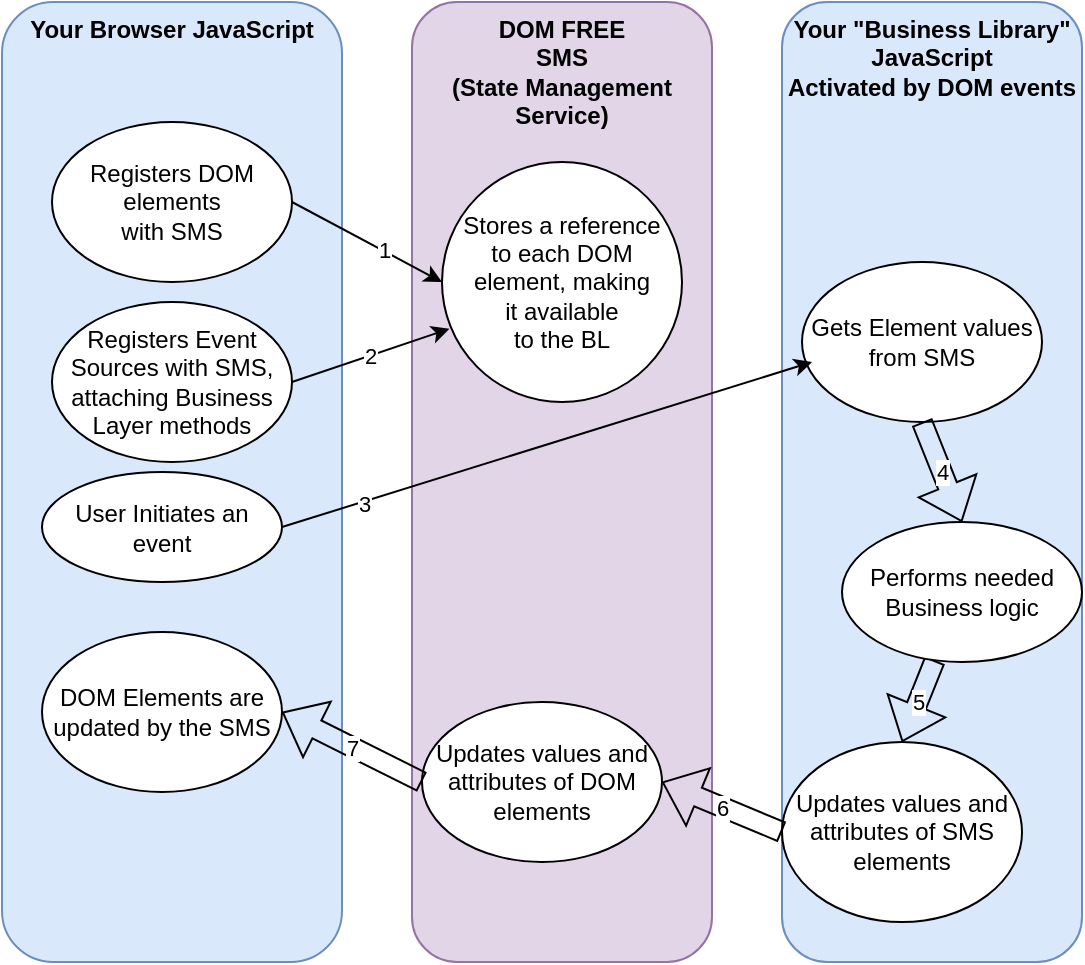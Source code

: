 <mxfile version="20.7.4" type="github" pages="2"><diagram id="r4Rfx2sB27aUpCLin4zI" name="Page-1"><mxGraphModel dx="720" dy="541" grid="0" gridSize="10" guides="1" tooltips="1" connect="1" arrows="1" fold="1" page="1" pageScale="1" pageWidth="850" pageHeight="1100" math="0" shadow="0"><root><mxCell id="0"/><mxCell id="1" parent="0"/><mxCell id="91GSV8DJHnnXLhYhKvte-1" value="Your Browser JavaScript" style="rounded=1;whiteSpace=wrap;html=1;verticalAlign=top;fillColor=#dae8fc;strokeColor=#6c8ebf;fontStyle=1" vertex="1" parent="1"><mxGeometry x="70" y="80" width="170" height="480" as="geometry"/></mxCell><mxCell id="91GSV8DJHnnXLhYhKvte-2" value="DOM FREE&lt;br&gt;SMS&lt;br&gt;(State Management Service)" style="rounded=1;whiteSpace=wrap;html=1;verticalAlign=top;labelBackgroundColor=none;fillColor=#e1d5e7;strokeColor=#9673a6;fontStyle=1" vertex="1" parent="1"><mxGeometry x="275" y="80" width="150" height="480" as="geometry"/></mxCell><mxCell id="91GSV8DJHnnXLhYhKvte-3" value="Your &quot;Business Library&quot; JavaScript&lt;br&gt;Activated by DOM events" style="rounded=1;whiteSpace=wrap;html=1;verticalAlign=top;fillColor=#dae8fc;strokeColor=#6c8ebf;fontStyle=1" vertex="1" parent="1"><mxGeometry x="460" y="80" width="150" height="480" as="geometry"/></mxCell><mxCell id="91GSV8DJHnnXLhYhKvte-5" value="Registers DOM elements&lt;br&gt;with SMS" style="ellipse;whiteSpace=wrap;html=1;" vertex="1" parent="1"><mxGeometry x="95" y="140" width="120" height="80" as="geometry"/></mxCell><mxCell id="91GSV8DJHnnXLhYhKvte-6" value="Registers Event Sources with SMS, attaching Business Layer methods" style="ellipse;whiteSpace=wrap;html=1;" vertex="1" parent="1"><mxGeometry x="95" y="230" width="120" height="80" as="geometry"/></mxCell><mxCell id="91GSV8DJHnnXLhYhKvte-7" value="Gets Element values from SMS" style="ellipse;whiteSpace=wrap;html=1;" vertex="1" parent="1"><mxGeometry x="470" y="210" width="120" height="80" as="geometry"/></mxCell><mxCell id="91GSV8DJHnnXLhYhKvte-10" value="Updates values and attributes of SMS elements" style="ellipse;whiteSpace=wrap;html=1;" vertex="1" parent="1"><mxGeometry x="460" y="450" width="120" height="90" as="geometry"/></mxCell><mxCell id="91GSV8DJHnnXLhYhKvte-11" value="Updates values and attributes of DOM elements" style="ellipse;whiteSpace=wrap;html=1;" vertex="1" parent="1"><mxGeometry x="280" y="430" width="120" height="80" as="geometry"/></mxCell><mxCell id="91GSV8DJHnnXLhYhKvte-12" value="Stores a reference&lt;br&gt;to each DOM element, making&lt;br&gt;it available &lt;br&gt;to the BL" style="ellipse;whiteSpace=wrap;html=1;" vertex="1" parent="1"><mxGeometry x="290" y="160" width="120" height="120" as="geometry"/></mxCell><mxCell id="91GSV8DJHnnXLhYhKvte-17" value="" style="endArrow=classic;html=1;rounded=0;exitX=1;exitY=0.5;exitDx=0;exitDy=0;entryX=0;entryY=0.5;entryDx=0;entryDy=0;" edge="1" parent="1" source="91GSV8DJHnnXLhYhKvte-5" target="91GSV8DJHnnXLhYhKvte-12"><mxGeometry width="50" height="50" relative="1" as="geometry"><mxPoint x="290" y="200" as="sourcePoint"/><mxPoint x="340" y="150" as="targetPoint"/></mxGeometry></mxCell><mxCell id="91GSV8DJHnnXLhYhKvte-18" value="1" style="edgeLabel;html=1;align=center;verticalAlign=middle;resizable=0;points=[];" vertex="1" connectable="0" parent="91GSV8DJHnnXLhYhKvte-17"><mxGeometry x="0.216" y="1" relative="1" as="geometry"><mxPoint as="offset"/></mxGeometry></mxCell><mxCell id="91GSV8DJHnnXLhYhKvte-19" value="User Initiates an event" style="ellipse;whiteSpace=wrap;html=1;" vertex="1" parent="1"><mxGeometry x="90" y="315" width="120" height="55" as="geometry"/></mxCell><mxCell id="91GSV8DJHnnXLhYhKvte-20" value="" style="endArrow=classic;html=1;rounded=0;exitX=1;exitY=0.5;exitDx=0;exitDy=0;entryX=0.042;entryY=0.625;entryDx=0;entryDy=0;entryPerimeter=0;" edge="1" parent="1" source="91GSV8DJHnnXLhYhKvte-19" target="91GSV8DJHnnXLhYhKvte-7"><mxGeometry width="50" height="50" relative="1" as="geometry"><mxPoint x="290" y="220" as="sourcePoint"/><mxPoint x="340" y="170" as="targetPoint"/></mxGeometry></mxCell><mxCell id="91GSV8DJHnnXLhYhKvte-21" value="3" style="edgeLabel;html=1;align=center;verticalAlign=middle;resizable=0;points=[];" vertex="1" connectable="0" parent="91GSV8DJHnnXLhYhKvte-20"><mxGeometry x="-0.692" y="-1" relative="1" as="geometry"><mxPoint as="offset"/></mxGeometry></mxCell><mxCell id="91GSV8DJHnnXLhYhKvte-22" value="2" style="endArrow=classic;html=1;rounded=0;exitX=1;exitY=0.5;exitDx=0;exitDy=0;entryX=0.031;entryY=0.695;entryDx=0;entryDy=0;entryPerimeter=0;" edge="1" parent="1" source="91GSV8DJHnnXLhYhKvte-6" target="91GSV8DJHnnXLhYhKvte-12"><mxGeometry width="50" height="50" relative="1" as="geometry"><mxPoint x="290" y="220" as="sourcePoint"/><mxPoint x="340" y="170" as="targetPoint"/></mxGeometry></mxCell><mxCell id="91GSV8DJHnnXLhYhKvte-26" value="4" style="shape=flexArrow;endArrow=classic;html=1;rounded=0;entryX=0.5;entryY=0;entryDx=0;entryDy=0;exitX=0.5;exitY=1;exitDx=0;exitDy=0;" edge="1" parent="1" source="91GSV8DJHnnXLhYhKvte-7" target="91GSV8DJHnnXLhYhKvte-8"><mxGeometry width="50" height="50" relative="1" as="geometry"><mxPoint x="530" y="220" as="sourcePoint"/><mxPoint x="540" y="160" as="targetPoint"/></mxGeometry></mxCell><mxCell id="91GSV8DJHnnXLhYhKvte-27" value="5" style="shape=flexArrow;endArrow=classic;html=1;rounded=0;entryX=0.5;entryY=0;entryDx=0;entryDy=0;startArrow=none;" edge="1" parent="1" source="91GSV8DJHnnXLhYhKvte-8" target="91GSV8DJHnnXLhYhKvte-10"><mxGeometry width="50" height="50" relative="1" as="geometry"><mxPoint x="550" y="380" as="sourcePoint"/><mxPoint x="545" y="290" as="targetPoint"/></mxGeometry></mxCell><mxCell id="91GSV8DJHnnXLhYhKvte-28" value="6" style="shape=flexArrow;endArrow=classic;html=1;rounded=0;entryX=1;entryY=0.5;entryDx=0;entryDy=0;exitX=0;exitY=0.5;exitDx=0;exitDy=0;" edge="1" parent="1" source="91GSV8DJHnnXLhYhKvte-10" target="91GSV8DJHnnXLhYhKvte-11"><mxGeometry width="50" height="50" relative="1" as="geometry"><mxPoint x="480" y="410" as="sourcePoint"/><mxPoint x="340" y="270" as="targetPoint"/></mxGeometry></mxCell><mxCell id="91GSV8DJHnnXLhYhKvte-29" value="DOM Elements are updated by the SMS" style="ellipse;whiteSpace=wrap;html=1;" vertex="1" parent="1"><mxGeometry x="90" y="395" width="120" height="80" as="geometry"/></mxCell><mxCell id="91GSV8DJHnnXLhYhKvte-30" value="7" style="shape=flexArrow;endArrow=classic;html=1;rounded=0;entryX=1;entryY=0.5;entryDx=0;entryDy=0;exitX=0;exitY=0.5;exitDx=0;exitDy=0;" edge="1" parent="1" source="91GSV8DJHnnXLhYhKvte-11" target="91GSV8DJHnnXLhYhKvte-29"><mxGeometry width="50" height="50" relative="1" as="geometry"><mxPoint x="300" y="420" as="sourcePoint"/><mxPoint x="340" y="270" as="targetPoint"/></mxGeometry></mxCell><mxCell id="91GSV8DJHnnXLhYhKvte-8" value="Performs needed Business logic" style="ellipse;whiteSpace=wrap;html=1;" vertex="1" parent="1"><mxGeometry x="490" y="340" width="120" height="70" as="geometry"/></mxCell></root></mxGraphModel></diagram><diagram id="Fj0gC8J1KN0bOuCOXyPA" name="Page-2"><mxGraphModel dx="720" dy="541" grid="0" gridSize="10" guides="1" tooltips="1" connect="1" arrows="1" fold="1" page="1" pageScale="1" pageWidth="850" pageHeight="1100" math="0" shadow="0"><root><mxCell id="0"/><mxCell id="1" parent="0"/><mxCell id="nZ4Aj3BsojnIf6UZw6rM-1" value="Your Unit Test" style="rounded=1;whiteSpace=wrap;html=1;verticalAlign=top;fillColor=#dae8fc;strokeColor=#6c8ebf;fontStyle=1" vertex="1" parent="1"><mxGeometry x="70" y="80" width="170" height="480" as="geometry"/></mxCell><mxCell id="nZ4Aj3BsojnIf6UZw6rM-2" value="DOM FREE&lt;br&gt;SMS&lt;br&gt;(State Management Service)" style="rounded=1;whiteSpace=wrap;html=1;verticalAlign=top;labelBackgroundColor=none;fillColor=#e1d5e7;strokeColor=#9673a6;fontStyle=1" vertex="1" parent="1"><mxGeometry x="275" y="80" width="150" height="480" as="geometry"/></mxCell><mxCell id="nZ4Aj3BsojnIf6UZw6rM-3" value="Your &quot;Business Library&quot; JavaScript&lt;br&gt;Activated by DOM events" style="rounded=1;whiteSpace=wrap;html=1;verticalAlign=top;fillColor=#dae8fc;strokeColor=#6c8ebf;fontStyle=1" vertex="1" parent="1"><mxGeometry x="460" y="80" width="150" height="480" as="geometry"/></mxCell><mxCell id="nZ4Aj3BsojnIf6UZw6rM-4" value="Registers Mock&lt;br&gt;DOM elements&lt;br&gt;with SMS" style="ellipse;whiteSpace=wrap;html=1;" vertex="1" parent="1"><mxGeometry x="95" y="140" width="120" height="80" as="geometry"/></mxCell><mxCell id="nZ4Aj3BsojnIf6UZw6rM-5" value="Registers Event Sources with SMS, attaching Business Layer methods" style="ellipse;whiteSpace=wrap;html=1;" vertex="1" parent="1"><mxGeometry x="95" y="230" width="120" height="80" as="geometry"/></mxCell><mxCell id="nZ4Aj3BsojnIf6UZw6rM-6" value="Gets Element values from SMS" style="ellipse;whiteSpace=wrap;html=1;" vertex="1" parent="1"><mxGeometry x="470" y="210" width="120" height="80" as="geometry"/></mxCell><mxCell id="nZ4Aj3BsojnIf6UZw6rM-7" value="Updates values and attributes of SMS elements" style="ellipse;whiteSpace=wrap;html=1;" vertex="1" parent="1"><mxGeometry x="460" y="450" width="120" height="90" as="geometry"/></mxCell><mxCell id="nZ4Aj3BsojnIf6UZw6rM-8" value="Updates values and attributes of DOM elements" style="ellipse;whiteSpace=wrap;html=1;" vertex="1" parent="1"><mxGeometry x="280" y="430" width="120" height="80" as="geometry"/></mxCell><mxCell id="nZ4Aj3BsojnIf6UZw6rM-9" value="Stores a reference&lt;br&gt;to each DOM element, making&lt;br&gt;it available &lt;br&gt;to the BL" style="ellipse;whiteSpace=wrap;html=1;" vertex="1" parent="1"><mxGeometry x="290" y="160" width="120" height="120" as="geometry"/></mxCell><mxCell id="nZ4Aj3BsojnIf6UZw6rM-10" value="" style="endArrow=classic;html=1;rounded=0;exitX=1;exitY=0.5;exitDx=0;exitDy=0;entryX=0;entryY=0.5;entryDx=0;entryDy=0;" edge="1" parent="1" source="nZ4Aj3BsojnIf6UZw6rM-4" target="nZ4Aj3BsojnIf6UZw6rM-9"><mxGeometry width="50" height="50" relative="1" as="geometry"><mxPoint x="290" y="200" as="sourcePoint"/><mxPoint x="340" y="150" as="targetPoint"/></mxGeometry></mxCell><mxCell id="nZ4Aj3BsojnIf6UZw6rM-11" value="1" style="edgeLabel;html=1;align=center;verticalAlign=middle;resizable=0;points=[];" vertex="1" connectable="0" parent="nZ4Aj3BsojnIf6UZw6rM-10"><mxGeometry x="0.216" y="1" relative="1" as="geometry"><mxPoint as="offset"/></mxGeometry></mxCell><mxCell id="nZ4Aj3BsojnIf6UZw6rM-12" value="Unit Test calls &quot;FireEvent&quot; SMS method" style="ellipse;whiteSpace=wrap;html=1;" vertex="1" parent="1"><mxGeometry x="90" y="315" width="120" height="55" as="geometry"/></mxCell><mxCell id="nZ4Aj3BsojnIf6UZw6rM-13" value="" style="endArrow=classic;html=1;rounded=0;exitX=1;exitY=0.5;exitDx=0;exitDy=0;entryX=0.042;entryY=0.625;entryDx=0;entryDy=0;entryPerimeter=0;" edge="1" parent="1" source="nZ4Aj3BsojnIf6UZw6rM-12" target="nZ4Aj3BsojnIf6UZw6rM-6"><mxGeometry width="50" height="50" relative="1" as="geometry"><mxPoint x="290" y="220" as="sourcePoint"/><mxPoint x="340" y="170" as="targetPoint"/></mxGeometry></mxCell><mxCell id="nZ4Aj3BsojnIf6UZw6rM-14" value="3" style="edgeLabel;html=1;align=center;verticalAlign=middle;resizable=0;points=[];" vertex="1" connectable="0" parent="nZ4Aj3BsojnIf6UZw6rM-13"><mxGeometry x="-0.692" y="-1" relative="1" as="geometry"><mxPoint as="offset"/></mxGeometry></mxCell><mxCell id="nZ4Aj3BsojnIf6UZw6rM-15" value="2" style="endArrow=classic;html=1;rounded=0;exitX=1;exitY=0.5;exitDx=0;exitDy=0;entryX=0.031;entryY=0.695;entryDx=0;entryDy=0;entryPerimeter=0;" edge="1" parent="1" source="nZ4Aj3BsojnIf6UZw6rM-5" target="nZ4Aj3BsojnIf6UZw6rM-9"><mxGeometry width="50" height="50" relative="1" as="geometry"><mxPoint x="290" y="220" as="sourcePoint"/><mxPoint x="340" y="170" as="targetPoint"/></mxGeometry></mxCell><mxCell id="nZ4Aj3BsojnIf6UZw6rM-16" value="4" style="shape=flexArrow;endArrow=classic;html=1;rounded=0;entryX=0.5;entryY=0;entryDx=0;entryDy=0;exitX=0.5;exitY=1;exitDx=0;exitDy=0;" edge="1" parent="1" source="nZ4Aj3BsojnIf6UZw6rM-6" target="nZ4Aj3BsojnIf6UZw6rM-21"><mxGeometry width="50" height="50" relative="1" as="geometry"><mxPoint x="530" y="220" as="sourcePoint"/><mxPoint x="540" y="160" as="targetPoint"/></mxGeometry></mxCell><mxCell id="nZ4Aj3BsojnIf6UZw6rM-17" value="5" style="shape=flexArrow;endArrow=classic;html=1;rounded=0;entryX=0.5;entryY=0;entryDx=0;entryDy=0;startArrow=none;" edge="1" parent="1" source="nZ4Aj3BsojnIf6UZw6rM-21" target="nZ4Aj3BsojnIf6UZw6rM-7"><mxGeometry width="50" height="50" relative="1" as="geometry"><mxPoint x="550" y="380" as="sourcePoint"/><mxPoint x="545" y="290" as="targetPoint"/></mxGeometry></mxCell><mxCell id="nZ4Aj3BsojnIf6UZw6rM-18" value="6" style="shape=flexArrow;endArrow=classic;html=1;rounded=0;entryX=1;entryY=0.5;entryDx=0;entryDy=0;exitX=0;exitY=0.5;exitDx=0;exitDy=0;" edge="1" parent="1" source="nZ4Aj3BsojnIf6UZw6rM-7" target="nZ4Aj3BsojnIf6UZw6rM-8"><mxGeometry width="50" height="50" relative="1" as="geometry"><mxPoint x="480" y="410" as="sourcePoint"/><mxPoint x="340" y="270" as="targetPoint"/></mxGeometry></mxCell><mxCell id="nZ4Aj3BsojnIf6UZw6rM-19" value="Unit Test&lt;br&gt;Verifies that correct values and attributes are found in SMS" style="ellipse;whiteSpace=wrap;html=1;" vertex="1" parent="1"><mxGeometry x="90" y="395" width="120" height="115" as="geometry"/></mxCell><mxCell id="nZ4Aj3BsojnIf6UZw6rM-20" value="7" style="shape=flexArrow;endArrow=classic;html=1;rounded=0;entryX=1;entryY=0.5;entryDx=0;entryDy=0;exitX=0;exitY=0.5;exitDx=0;exitDy=0;" edge="1" parent="1" source="nZ4Aj3BsojnIf6UZw6rM-8" target="nZ4Aj3BsojnIf6UZw6rM-19"><mxGeometry width="50" height="50" relative="1" as="geometry"><mxPoint x="300" y="420" as="sourcePoint"/><mxPoint x="340" y="270" as="targetPoint"/></mxGeometry></mxCell><mxCell id="nZ4Aj3BsojnIf6UZw6rM-21" value="Performs needed Business logic" style="ellipse;whiteSpace=wrap;html=1;" vertex="1" parent="1"><mxGeometry x="490" y="340" width="120" height="70" as="geometry"/></mxCell></root></mxGraphModel></diagram></mxfile>